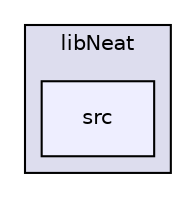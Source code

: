 digraph "libNeat/src" {
  compound=true
  node [ fontsize="10", fontname="Helvetica"];
  edge [ labelfontsize="10", labelfontname="Helvetica"];
  subgraph clusterdir_753d3ed4673e35ca84a3d0c721e75504 {
    graph [ bgcolor="#ddddee", pencolor="black", label="libNeat" fontname="Helvetica", fontsize="10", URL="dir_753d3ed4673e35ca84a3d0c721e75504.html"]
  dir_3aa6c7196d78ccd9be6a91aeca9cd4ab [shape=box, label="src", style="filled", fillcolor="#eeeeff", pencolor="black", URL="dir_3aa6c7196d78ccd9be6a91aeca9cd4ab.html"];
  }
}
